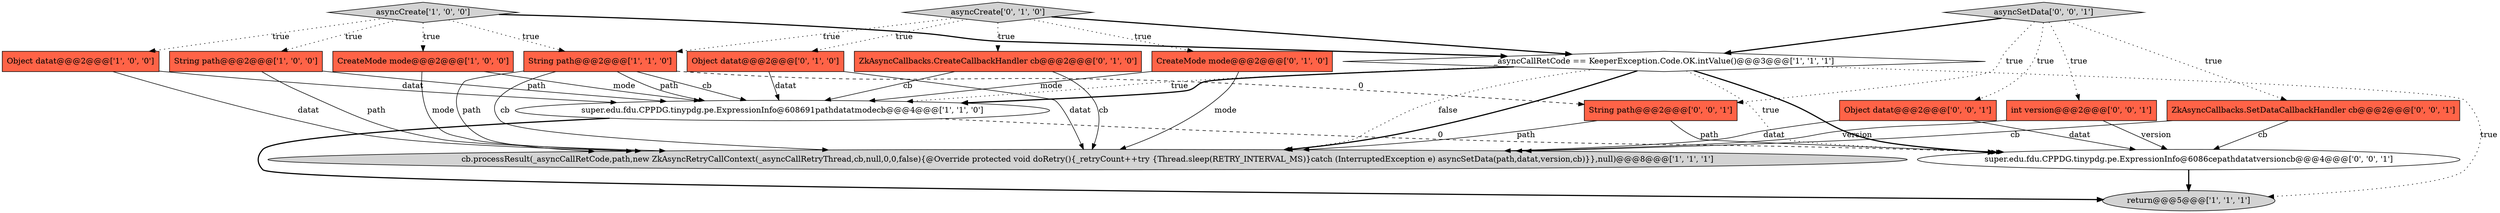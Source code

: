 digraph {
16 [style = filled, label = "super.edu.fdu.CPPDG.tinypdg.pe.ExpressionInfo@6086cepathdatatversioncb@@@4@@@['0', '0', '1']", fillcolor = white, shape = ellipse image = "AAA0AAABBB3BBB"];
18 [style = filled, label = "String path@@@2@@@['0', '0', '1']", fillcolor = tomato, shape = box image = "AAA0AAABBB3BBB"];
3 [style = filled, label = "cb.processResult(_asyncCallRetCode,path,new ZkAsyncRetryCallContext(_asyncCallRetryThread,cb,null,0,0,false){@Override protected void doRetry(){_retryCount++try {Thread.sleep(RETRY_INTERVAL_MS)}catch (InterruptedException e) asyncSetData(path,datat,version,cb)}},null)@@@8@@@['1', '1', '1']", fillcolor = lightgray, shape = ellipse image = "AAA0AAABBB1BBB"];
15 [style = filled, label = "Object datat@@@2@@@['0', '0', '1']", fillcolor = tomato, shape = box image = "AAA0AAABBB3BBB"];
1 [style = filled, label = "return@@@5@@@['1', '1', '1']", fillcolor = lightgray, shape = ellipse image = "AAA0AAABBB1BBB"];
9 [style = filled, label = "Object datat@@@2@@@['0', '1', '0']", fillcolor = tomato, shape = box image = "AAA0AAABBB2BBB"];
10 [style = filled, label = "ZkAsyncCallbacks.CreateCallbackHandler cb@@@2@@@['0', '1', '0']", fillcolor = tomato, shape = box image = "AAA0AAABBB2BBB"];
11 [style = filled, label = "asyncCreate['0', '1', '0']", fillcolor = lightgray, shape = diamond image = "AAA0AAABBB2BBB"];
2 [style = filled, label = "Object datat@@@2@@@['1', '0', '0']", fillcolor = tomato, shape = box image = "AAA0AAABBB1BBB"];
5 [style = filled, label = "String path@@@2@@@['1', '0', '0']", fillcolor = tomato, shape = box image = "AAA0AAABBB1BBB"];
13 [style = filled, label = "int version@@@2@@@['0', '0', '1']", fillcolor = tomato, shape = box image = "AAA0AAABBB3BBB"];
4 [style = filled, label = "_asyncCallRetCode == KeeperException.Code.OK.intValue()@@@3@@@['1', '1', '1']", fillcolor = white, shape = diamond image = "AAA0AAABBB1BBB"];
8 [style = filled, label = "String path@@@2@@@['1', '1', '0']", fillcolor = tomato, shape = box image = "AAA0AAABBB1BBB"];
12 [style = filled, label = "CreateMode mode@@@2@@@['0', '1', '0']", fillcolor = tomato, shape = box image = "AAA0AAABBB2BBB"];
0 [style = filled, label = "asyncCreate['1', '0', '0']", fillcolor = lightgray, shape = diamond image = "AAA0AAABBB1BBB"];
7 [style = filled, label = "super.edu.fdu.CPPDG.tinypdg.pe.ExpressionInfo@608691pathdatatmodecb@@@4@@@['1', '1', '0']", fillcolor = white, shape = ellipse image = "AAA0AAABBB1BBB"];
6 [style = filled, label = "CreateMode mode@@@2@@@['1', '0', '0']", fillcolor = tomato, shape = box image = "AAA0AAABBB1BBB"];
17 [style = filled, label = "asyncSetData['0', '0', '1']", fillcolor = lightgray, shape = diamond image = "AAA0AAABBB3BBB"];
14 [style = filled, label = "ZkAsyncCallbacks.SetDataCallbackHandler cb@@@2@@@['0', '0', '1']", fillcolor = tomato, shape = box image = "AAA0AAABBB3BBB"];
18->3 [style = solid, label="path"];
12->3 [style = solid, label="mode"];
4->3 [style = bold, label=""];
13->3 [style = solid, label="version"];
0->5 [style = dotted, label="true"];
7->1 [style = bold, label=""];
8->7 [style = solid, label="cb"];
17->18 [style = dotted, label="true"];
4->1 [style = dotted, label="true"];
11->10 [style = dotted, label="true"];
7->16 [style = dashed, label="0"];
18->16 [style = solid, label="path"];
14->16 [style = solid, label="cb"];
11->12 [style = dotted, label="true"];
11->4 [style = bold, label=""];
5->7 [style = solid, label="path"];
13->16 [style = solid, label="version"];
4->7 [style = dotted, label="true"];
4->3 [style = dotted, label="false"];
17->14 [style = dotted, label="true"];
14->3 [style = solid, label="cb"];
11->9 [style = dotted, label="true"];
2->7 [style = solid, label="datat"];
0->6 [style = dotted, label="true"];
8->3 [style = solid, label="path"];
4->7 [style = bold, label=""];
0->8 [style = dotted, label="true"];
6->3 [style = solid, label="mode"];
9->3 [style = solid, label="datat"];
10->3 [style = solid, label="cb"];
9->7 [style = solid, label="datat"];
17->15 [style = dotted, label="true"];
6->7 [style = solid, label="mode"];
8->3 [style = solid, label="cb"];
16->1 [style = bold, label=""];
15->3 [style = solid, label="datat"];
0->4 [style = bold, label=""];
10->7 [style = solid, label="cb"];
8->7 [style = solid, label="path"];
8->18 [style = dashed, label="0"];
11->8 [style = dotted, label="true"];
4->16 [style = dotted, label="true"];
2->3 [style = solid, label="datat"];
0->2 [style = dotted, label="true"];
5->3 [style = solid, label="path"];
15->16 [style = solid, label="datat"];
12->7 [style = solid, label="mode"];
17->13 [style = dotted, label="true"];
17->4 [style = bold, label=""];
4->16 [style = bold, label=""];
}
